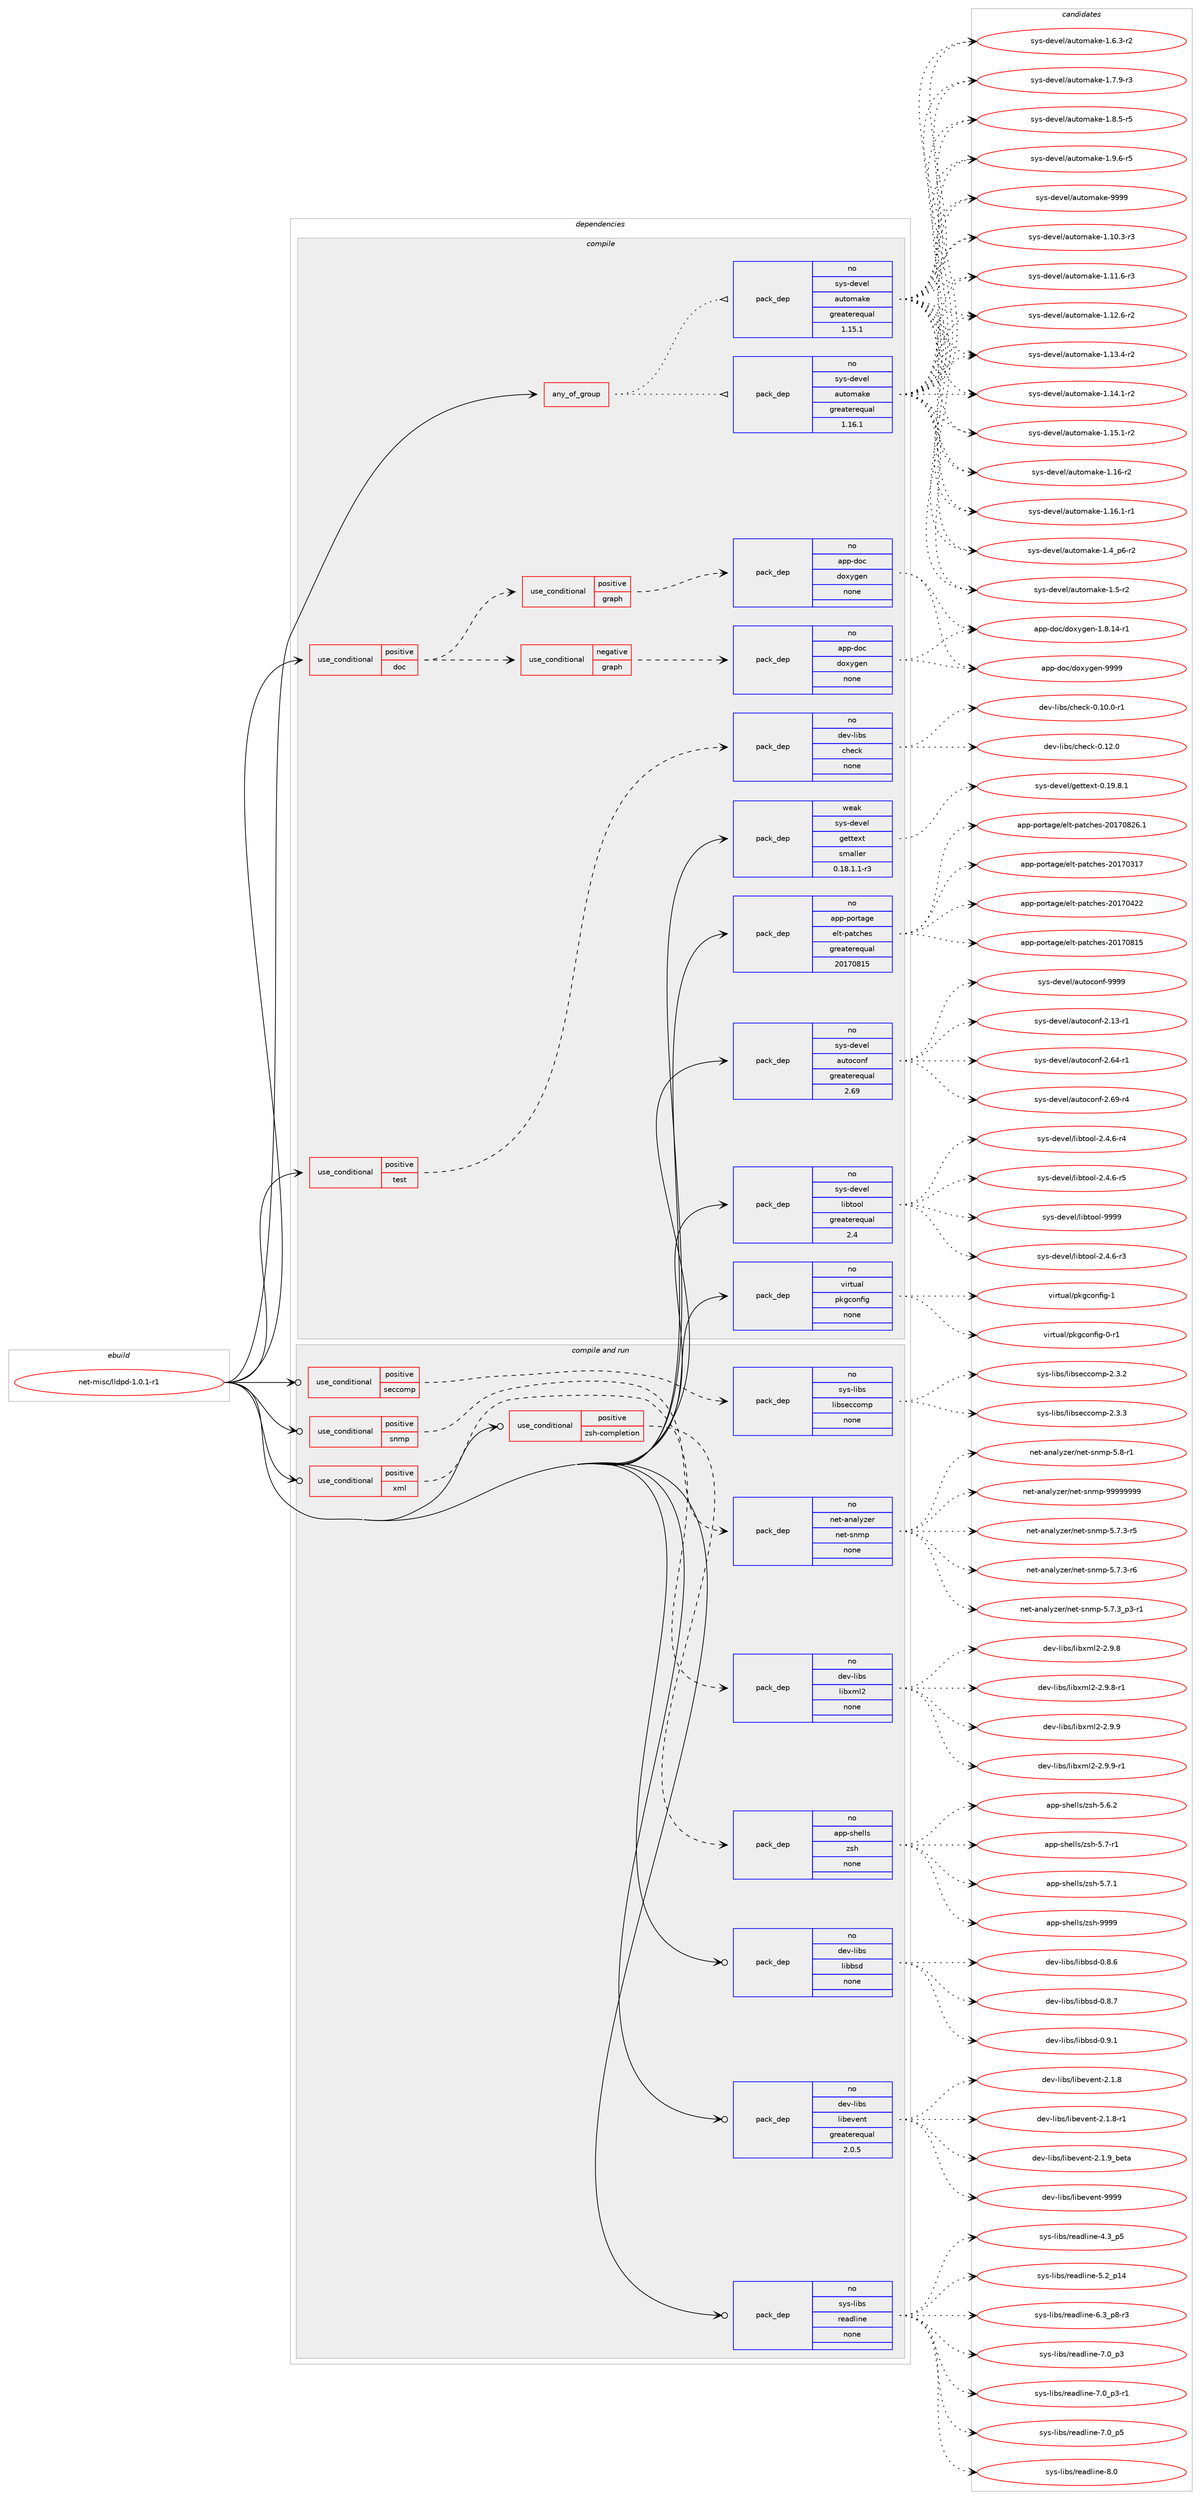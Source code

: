 digraph prolog {

# *************
# Graph options
# *************

newrank=true;
concentrate=true;
compound=true;
graph [rankdir=LR,fontname=Helvetica,fontsize=10,ranksep=1.5];#, ranksep=2.5, nodesep=0.2];
edge  [arrowhead=vee];
node  [fontname=Helvetica,fontsize=10];

# **********
# The ebuild
# **********

subgraph cluster_leftcol {
color=gray;
rank=same;
label=<<i>ebuild</i>>;
id [label="net-misc/lldpd-1.0.1-r1", color=red, width=4, href="../net-misc/lldpd-1.0.1-r1.svg"];
}

# ****************
# The dependencies
# ****************

subgraph cluster_midcol {
color=gray;
label=<<i>dependencies</i>>;
subgraph cluster_compile {
fillcolor="#eeeeee";
style=filled;
label=<<i>compile</i>>;
subgraph any26348 {
dependency1668918 [label=<<TABLE BORDER="0" CELLBORDER="1" CELLSPACING="0" CELLPADDING="4"><TR><TD CELLPADDING="10">any_of_group</TD></TR></TABLE>>, shape=none, color=red];subgraph pack1193195 {
dependency1668919 [label=<<TABLE BORDER="0" CELLBORDER="1" CELLSPACING="0" CELLPADDING="4" WIDTH="220"><TR><TD ROWSPAN="6" CELLPADDING="30">pack_dep</TD></TR><TR><TD WIDTH="110">no</TD></TR><TR><TD>sys-devel</TD></TR><TR><TD>automake</TD></TR><TR><TD>greaterequal</TD></TR><TR><TD>1.16.1</TD></TR></TABLE>>, shape=none, color=blue];
}
dependency1668918:e -> dependency1668919:w [weight=20,style="dotted",arrowhead="oinv"];
subgraph pack1193196 {
dependency1668920 [label=<<TABLE BORDER="0" CELLBORDER="1" CELLSPACING="0" CELLPADDING="4" WIDTH="220"><TR><TD ROWSPAN="6" CELLPADDING="30">pack_dep</TD></TR><TR><TD WIDTH="110">no</TD></TR><TR><TD>sys-devel</TD></TR><TR><TD>automake</TD></TR><TR><TD>greaterequal</TD></TR><TR><TD>1.15.1</TD></TR></TABLE>>, shape=none, color=blue];
}
dependency1668918:e -> dependency1668920:w [weight=20,style="dotted",arrowhead="oinv"];
}
id:e -> dependency1668918:w [weight=20,style="solid",arrowhead="vee"];
subgraph cond448587 {
dependency1668921 [label=<<TABLE BORDER="0" CELLBORDER="1" CELLSPACING="0" CELLPADDING="4"><TR><TD ROWSPAN="3" CELLPADDING="10">use_conditional</TD></TR><TR><TD>positive</TD></TR><TR><TD>doc</TD></TR></TABLE>>, shape=none, color=red];
subgraph cond448588 {
dependency1668922 [label=<<TABLE BORDER="0" CELLBORDER="1" CELLSPACING="0" CELLPADDING="4"><TR><TD ROWSPAN="3" CELLPADDING="10">use_conditional</TD></TR><TR><TD>positive</TD></TR><TR><TD>graph</TD></TR></TABLE>>, shape=none, color=red];
subgraph pack1193197 {
dependency1668923 [label=<<TABLE BORDER="0" CELLBORDER="1" CELLSPACING="0" CELLPADDING="4" WIDTH="220"><TR><TD ROWSPAN="6" CELLPADDING="30">pack_dep</TD></TR><TR><TD WIDTH="110">no</TD></TR><TR><TD>app-doc</TD></TR><TR><TD>doxygen</TD></TR><TR><TD>none</TD></TR><TR><TD></TD></TR></TABLE>>, shape=none, color=blue];
}
dependency1668922:e -> dependency1668923:w [weight=20,style="dashed",arrowhead="vee"];
}
dependency1668921:e -> dependency1668922:w [weight=20,style="dashed",arrowhead="vee"];
subgraph cond448589 {
dependency1668924 [label=<<TABLE BORDER="0" CELLBORDER="1" CELLSPACING="0" CELLPADDING="4"><TR><TD ROWSPAN="3" CELLPADDING="10">use_conditional</TD></TR><TR><TD>negative</TD></TR><TR><TD>graph</TD></TR></TABLE>>, shape=none, color=red];
subgraph pack1193198 {
dependency1668925 [label=<<TABLE BORDER="0" CELLBORDER="1" CELLSPACING="0" CELLPADDING="4" WIDTH="220"><TR><TD ROWSPAN="6" CELLPADDING="30">pack_dep</TD></TR><TR><TD WIDTH="110">no</TD></TR><TR><TD>app-doc</TD></TR><TR><TD>doxygen</TD></TR><TR><TD>none</TD></TR><TR><TD></TD></TR></TABLE>>, shape=none, color=blue];
}
dependency1668924:e -> dependency1668925:w [weight=20,style="dashed",arrowhead="vee"];
}
dependency1668921:e -> dependency1668924:w [weight=20,style="dashed",arrowhead="vee"];
}
id:e -> dependency1668921:w [weight=20,style="solid",arrowhead="vee"];
subgraph cond448590 {
dependency1668926 [label=<<TABLE BORDER="0" CELLBORDER="1" CELLSPACING="0" CELLPADDING="4"><TR><TD ROWSPAN="3" CELLPADDING="10">use_conditional</TD></TR><TR><TD>positive</TD></TR><TR><TD>test</TD></TR></TABLE>>, shape=none, color=red];
subgraph pack1193199 {
dependency1668927 [label=<<TABLE BORDER="0" CELLBORDER="1" CELLSPACING="0" CELLPADDING="4" WIDTH="220"><TR><TD ROWSPAN="6" CELLPADDING="30">pack_dep</TD></TR><TR><TD WIDTH="110">no</TD></TR><TR><TD>dev-libs</TD></TR><TR><TD>check</TD></TR><TR><TD>none</TD></TR><TR><TD></TD></TR></TABLE>>, shape=none, color=blue];
}
dependency1668926:e -> dependency1668927:w [weight=20,style="dashed",arrowhead="vee"];
}
id:e -> dependency1668926:w [weight=20,style="solid",arrowhead="vee"];
subgraph pack1193200 {
dependency1668928 [label=<<TABLE BORDER="0" CELLBORDER="1" CELLSPACING="0" CELLPADDING="4" WIDTH="220"><TR><TD ROWSPAN="6" CELLPADDING="30">pack_dep</TD></TR><TR><TD WIDTH="110">no</TD></TR><TR><TD>app-portage</TD></TR><TR><TD>elt-patches</TD></TR><TR><TD>greaterequal</TD></TR><TR><TD>20170815</TD></TR></TABLE>>, shape=none, color=blue];
}
id:e -> dependency1668928:w [weight=20,style="solid",arrowhead="vee"];
subgraph pack1193201 {
dependency1668929 [label=<<TABLE BORDER="0" CELLBORDER="1" CELLSPACING="0" CELLPADDING="4" WIDTH="220"><TR><TD ROWSPAN="6" CELLPADDING="30">pack_dep</TD></TR><TR><TD WIDTH="110">no</TD></TR><TR><TD>sys-devel</TD></TR><TR><TD>autoconf</TD></TR><TR><TD>greaterequal</TD></TR><TR><TD>2.69</TD></TR></TABLE>>, shape=none, color=blue];
}
id:e -> dependency1668929:w [weight=20,style="solid",arrowhead="vee"];
subgraph pack1193202 {
dependency1668930 [label=<<TABLE BORDER="0" CELLBORDER="1" CELLSPACING="0" CELLPADDING="4" WIDTH="220"><TR><TD ROWSPAN="6" CELLPADDING="30">pack_dep</TD></TR><TR><TD WIDTH="110">no</TD></TR><TR><TD>sys-devel</TD></TR><TR><TD>libtool</TD></TR><TR><TD>greaterequal</TD></TR><TR><TD>2.4</TD></TR></TABLE>>, shape=none, color=blue];
}
id:e -> dependency1668930:w [weight=20,style="solid",arrowhead="vee"];
subgraph pack1193203 {
dependency1668931 [label=<<TABLE BORDER="0" CELLBORDER="1" CELLSPACING="0" CELLPADDING="4" WIDTH="220"><TR><TD ROWSPAN="6" CELLPADDING="30">pack_dep</TD></TR><TR><TD WIDTH="110">no</TD></TR><TR><TD>virtual</TD></TR><TR><TD>pkgconfig</TD></TR><TR><TD>none</TD></TR><TR><TD></TD></TR></TABLE>>, shape=none, color=blue];
}
id:e -> dependency1668931:w [weight=20,style="solid",arrowhead="vee"];
subgraph pack1193204 {
dependency1668932 [label=<<TABLE BORDER="0" CELLBORDER="1" CELLSPACING="0" CELLPADDING="4" WIDTH="220"><TR><TD ROWSPAN="6" CELLPADDING="30">pack_dep</TD></TR><TR><TD WIDTH="110">weak</TD></TR><TR><TD>sys-devel</TD></TR><TR><TD>gettext</TD></TR><TR><TD>smaller</TD></TR><TR><TD>0.18.1.1-r3</TD></TR></TABLE>>, shape=none, color=blue];
}
id:e -> dependency1668932:w [weight=20,style="solid",arrowhead="vee"];
}
subgraph cluster_compileandrun {
fillcolor="#eeeeee";
style=filled;
label=<<i>compile and run</i>>;
subgraph cond448591 {
dependency1668933 [label=<<TABLE BORDER="0" CELLBORDER="1" CELLSPACING="0" CELLPADDING="4"><TR><TD ROWSPAN="3" CELLPADDING="10">use_conditional</TD></TR><TR><TD>positive</TD></TR><TR><TD>seccomp</TD></TR></TABLE>>, shape=none, color=red];
subgraph pack1193205 {
dependency1668934 [label=<<TABLE BORDER="0" CELLBORDER="1" CELLSPACING="0" CELLPADDING="4" WIDTH="220"><TR><TD ROWSPAN="6" CELLPADDING="30">pack_dep</TD></TR><TR><TD WIDTH="110">no</TD></TR><TR><TD>sys-libs</TD></TR><TR><TD>libseccomp</TD></TR><TR><TD>none</TD></TR><TR><TD></TD></TR></TABLE>>, shape=none, color=blue];
}
dependency1668933:e -> dependency1668934:w [weight=20,style="dashed",arrowhead="vee"];
}
id:e -> dependency1668933:w [weight=20,style="solid",arrowhead="odotvee"];
subgraph cond448592 {
dependency1668935 [label=<<TABLE BORDER="0" CELLBORDER="1" CELLSPACING="0" CELLPADDING="4"><TR><TD ROWSPAN="3" CELLPADDING="10">use_conditional</TD></TR><TR><TD>positive</TD></TR><TR><TD>snmp</TD></TR></TABLE>>, shape=none, color=red];
subgraph pack1193206 {
dependency1668936 [label=<<TABLE BORDER="0" CELLBORDER="1" CELLSPACING="0" CELLPADDING="4" WIDTH="220"><TR><TD ROWSPAN="6" CELLPADDING="30">pack_dep</TD></TR><TR><TD WIDTH="110">no</TD></TR><TR><TD>net-analyzer</TD></TR><TR><TD>net-snmp</TD></TR><TR><TD>none</TD></TR><TR><TD></TD></TR></TABLE>>, shape=none, color=blue];
}
dependency1668935:e -> dependency1668936:w [weight=20,style="dashed",arrowhead="vee"];
}
id:e -> dependency1668935:w [weight=20,style="solid",arrowhead="odotvee"];
subgraph cond448593 {
dependency1668937 [label=<<TABLE BORDER="0" CELLBORDER="1" CELLSPACING="0" CELLPADDING="4"><TR><TD ROWSPAN="3" CELLPADDING="10">use_conditional</TD></TR><TR><TD>positive</TD></TR><TR><TD>xml</TD></TR></TABLE>>, shape=none, color=red];
subgraph pack1193207 {
dependency1668938 [label=<<TABLE BORDER="0" CELLBORDER="1" CELLSPACING="0" CELLPADDING="4" WIDTH="220"><TR><TD ROWSPAN="6" CELLPADDING="30">pack_dep</TD></TR><TR><TD WIDTH="110">no</TD></TR><TR><TD>dev-libs</TD></TR><TR><TD>libxml2</TD></TR><TR><TD>none</TD></TR><TR><TD></TD></TR></TABLE>>, shape=none, color=blue];
}
dependency1668937:e -> dependency1668938:w [weight=20,style="dashed",arrowhead="vee"];
}
id:e -> dependency1668937:w [weight=20,style="solid",arrowhead="odotvee"];
subgraph cond448594 {
dependency1668939 [label=<<TABLE BORDER="0" CELLBORDER="1" CELLSPACING="0" CELLPADDING="4"><TR><TD ROWSPAN="3" CELLPADDING="10">use_conditional</TD></TR><TR><TD>positive</TD></TR><TR><TD>zsh-completion</TD></TR></TABLE>>, shape=none, color=red];
subgraph pack1193208 {
dependency1668940 [label=<<TABLE BORDER="0" CELLBORDER="1" CELLSPACING="0" CELLPADDING="4" WIDTH="220"><TR><TD ROWSPAN="6" CELLPADDING="30">pack_dep</TD></TR><TR><TD WIDTH="110">no</TD></TR><TR><TD>app-shells</TD></TR><TR><TD>zsh</TD></TR><TR><TD>none</TD></TR><TR><TD></TD></TR></TABLE>>, shape=none, color=blue];
}
dependency1668939:e -> dependency1668940:w [weight=20,style="dashed",arrowhead="vee"];
}
id:e -> dependency1668939:w [weight=20,style="solid",arrowhead="odotvee"];
subgraph pack1193209 {
dependency1668941 [label=<<TABLE BORDER="0" CELLBORDER="1" CELLSPACING="0" CELLPADDING="4" WIDTH="220"><TR><TD ROWSPAN="6" CELLPADDING="30">pack_dep</TD></TR><TR><TD WIDTH="110">no</TD></TR><TR><TD>dev-libs</TD></TR><TR><TD>libbsd</TD></TR><TR><TD>none</TD></TR><TR><TD></TD></TR></TABLE>>, shape=none, color=blue];
}
id:e -> dependency1668941:w [weight=20,style="solid",arrowhead="odotvee"];
subgraph pack1193210 {
dependency1668942 [label=<<TABLE BORDER="0" CELLBORDER="1" CELLSPACING="0" CELLPADDING="4" WIDTH="220"><TR><TD ROWSPAN="6" CELLPADDING="30">pack_dep</TD></TR><TR><TD WIDTH="110">no</TD></TR><TR><TD>dev-libs</TD></TR><TR><TD>libevent</TD></TR><TR><TD>greaterequal</TD></TR><TR><TD>2.0.5</TD></TR></TABLE>>, shape=none, color=blue];
}
id:e -> dependency1668942:w [weight=20,style="solid",arrowhead="odotvee"];
subgraph pack1193211 {
dependency1668943 [label=<<TABLE BORDER="0" CELLBORDER="1" CELLSPACING="0" CELLPADDING="4" WIDTH="220"><TR><TD ROWSPAN="6" CELLPADDING="30">pack_dep</TD></TR><TR><TD WIDTH="110">no</TD></TR><TR><TD>sys-libs</TD></TR><TR><TD>readline</TD></TR><TR><TD>none</TD></TR><TR><TD></TD></TR></TABLE>>, shape=none, color=blue];
}
id:e -> dependency1668943:w [weight=20,style="solid",arrowhead="odotvee"];
}
subgraph cluster_run {
fillcolor="#eeeeee";
style=filled;
label=<<i>run</i>>;
}
}

# **************
# The candidates
# **************

subgraph cluster_choices {
rank=same;
color=gray;
label=<<i>candidates</i>>;

subgraph choice1193195 {
color=black;
nodesep=1;
choice11512111545100101118101108479711711611110997107101454946494846514511451 [label="sys-devel/automake-1.10.3-r3", color=red, width=4,href="../sys-devel/automake-1.10.3-r3.svg"];
choice11512111545100101118101108479711711611110997107101454946494946544511451 [label="sys-devel/automake-1.11.6-r3", color=red, width=4,href="../sys-devel/automake-1.11.6-r3.svg"];
choice11512111545100101118101108479711711611110997107101454946495046544511450 [label="sys-devel/automake-1.12.6-r2", color=red, width=4,href="../sys-devel/automake-1.12.6-r2.svg"];
choice11512111545100101118101108479711711611110997107101454946495146524511450 [label="sys-devel/automake-1.13.4-r2", color=red, width=4,href="../sys-devel/automake-1.13.4-r2.svg"];
choice11512111545100101118101108479711711611110997107101454946495246494511450 [label="sys-devel/automake-1.14.1-r2", color=red, width=4,href="../sys-devel/automake-1.14.1-r2.svg"];
choice11512111545100101118101108479711711611110997107101454946495346494511450 [label="sys-devel/automake-1.15.1-r2", color=red, width=4,href="../sys-devel/automake-1.15.1-r2.svg"];
choice1151211154510010111810110847971171161111099710710145494649544511450 [label="sys-devel/automake-1.16-r2", color=red, width=4,href="../sys-devel/automake-1.16-r2.svg"];
choice11512111545100101118101108479711711611110997107101454946495446494511449 [label="sys-devel/automake-1.16.1-r1", color=red, width=4,href="../sys-devel/automake-1.16.1-r1.svg"];
choice115121115451001011181011084797117116111109971071014549465295112544511450 [label="sys-devel/automake-1.4_p6-r2", color=red, width=4,href="../sys-devel/automake-1.4_p6-r2.svg"];
choice11512111545100101118101108479711711611110997107101454946534511450 [label="sys-devel/automake-1.5-r2", color=red, width=4,href="../sys-devel/automake-1.5-r2.svg"];
choice115121115451001011181011084797117116111109971071014549465446514511450 [label="sys-devel/automake-1.6.3-r2", color=red, width=4,href="../sys-devel/automake-1.6.3-r2.svg"];
choice115121115451001011181011084797117116111109971071014549465546574511451 [label="sys-devel/automake-1.7.9-r3", color=red, width=4,href="../sys-devel/automake-1.7.9-r3.svg"];
choice115121115451001011181011084797117116111109971071014549465646534511453 [label="sys-devel/automake-1.8.5-r5", color=red, width=4,href="../sys-devel/automake-1.8.5-r5.svg"];
choice115121115451001011181011084797117116111109971071014549465746544511453 [label="sys-devel/automake-1.9.6-r5", color=red, width=4,href="../sys-devel/automake-1.9.6-r5.svg"];
choice115121115451001011181011084797117116111109971071014557575757 [label="sys-devel/automake-9999", color=red, width=4,href="../sys-devel/automake-9999.svg"];
dependency1668919:e -> choice11512111545100101118101108479711711611110997107101454946494846514511451:w [style=dotted,weight="100"];
dependency1668919:e -> choice11512111545100101118101108479711711611110997107101454946494946544511451:w [style=dotted,weight="100"];
dependency1668919:e -> choice11512111545100101118101108479711711611110997107101454946495046544511450:w [style=dotted,weight="100"];
dependency1668919:e -> choice11512111545100101118101108479711711611110997107101454946495146524511450:w [style=dotted,weight="100"];
dependency1668919:e -> choice11512111545100101118101108479711711611110997107101454946495246494511450:w [style=dotted,weight="100"];
dependency1668919:e -> choice11512111545100101118101108479711711611110997107101454946495346494511450:w [style=dotted,weight="100"];
dependency1668919:e -> choice1151211154510010111810110847971171161111099710710145494649544511450:w [style=dotted,weight="100"];
dependency1668919:e -> choice11512111545100101118101108479711711611110997107101454946495446494511449:w [style=dotted,weight="100"];
dependency1668919:e -> choice115121115451001011181011084797117116111109971071014549465295112544511450:w [style=dotted,weight="100"];
dependency1668919:e -> choice11512111545100101118101108479711711611110997107101454946534511450:w [style=dotted,weight="100"];
dependency1668919:e -> choice115121115451001011181011084797117116111109971071014549465446514511450:w [style=dotted,weight="100"];
dependency1668919:e -> choice115121115451001011181011084797117116111109971071014549465546574511451:w [style=dotted,weight="100"];
dependency1668919:e -> choice115121115451001011181011084797117116111109971071014549465646534511453:w [style=dotted,weight="100"];
dependency1668919:e -> choice115121115451001011181011084797117116111109971071014549465746544511453:w [style=dotted,weight="100"];
dependency1668919:e -> choice115121115451001011181011084797117116111109971071014557575757:w [style=dotted,weight="100"];
}
subgraph choice1193196 {
color=black;
nodesep=1;
choice11512111545100101118101108479711711611110997107101454946494846514511451 [label="sys-devel/automake-1.10.3-r3", color=red, width=4,href="../sys-devel/automake-1.10.3-r3.svg"];
choice11512111545100101118101108479711711611110997107101454946494946544511451 [label="sys-devel/automake-1.11.6-r3", color=red, width=4,href="../sys-devel/automake-1.11.6-r3.svg"];
choice11512111545100101118101108479711711611110997107101454946495046544511450 [label="sys-devel/automake-1.12.6-r2", color=red, width=4,href="../sys-devel/automake-1.12.6-r2.svg"];
choice11512111545100101118101108479711711611110997107101454946495146524511450 [label="sys-devel/automake-1.13.4-r2", color=red, width=4,href="../sys-devel/automake-1.13.4-r2.svg"];
choice11512111545100101118101108479711711611110997107101454946495246494511450 [label="sys-devel/automake-1.14.1-r2", color=red, width=4,href="../sys-devel/automake-1.14.1-r2.svg"];
choice11512111545100101118101108479711711611110997107101454946495346494511450 [label="sys-devel/automake-1.15.1-r2", color=red, width=4,href="../sys-devel/automake-1.15.1-r2.svg"];
choice1151211154510010111810110847971171161111099710710145494649544511450 [label="sys-devel/automake-1.16-r2", color=red, width=4,href="../sys-devel/automake-1.16-r2.svg"];
choice11512111545100101118101108479711711611110997107101454946495446494511449 [label="sys-devel/automake-1.16.1-r1", color=red, width=4,href="../sys-devel/automake-1.16.1-r1.svg"];
choice115121115451001011181011084797117116111109971071014549465295112544511450 [label="sys-devel/automake-1.4_p6-r2", color=red, width=4,href="../sys-devel/automake-1.4_p6-r2.svg"];
choice11512111545100101118101108479711711611110997107101454946534511450 [label="sys-devel/automake-1.5-r2", color=red, width=4,href="../sys-devel/automake-1.5-r2.svg"];
choice115121115451001011181011084797117116111109971071014549465446514511450 [label="sys-devel/automake-1.6.3-r2", color=red, width=4,href="../sys-devel/automake-1.6.3-r2.svg"];
choice115121115451001011181011084797117116111109971071014549465546574511451 [label="sys-devel/automake-1.7.9-r3", color=red, width=4,href="../sys-devel/automake-1.7.9-r3.svg"];
choice115121115451001011181011084797117116111109971071014549465646534511453 [label="sys-devel/automake-1.8.5-r5", color=red, width=4,href="../sys-devel/automake-1.8.5-r5.svg"];
choice115121115451001011181011084797117116111109971071014549465746544511453 [label="sys-devel/automake-1.9.6-r5", color=red, width=4,href="../sys-devel/automake-1.9.6-r5.svg"];
choice115121115451001011181011084797117116111109971071014557575757 [label="sys-devel/automake-9999", color=red, width=4,href="../sys-devel/automake-9999.svg"];
dependency1668920:e -> choice11512111545100101118101108479711711611110997107101454946494846514511451:w [style=dotted,weight="100"];
dependency1668920:e -> choice11512111545100101118101108479711711611110997107101454946494946544511451:w [style=dotted,weight="100"];
dependency1668920:e -> choice11512111545100101118101108479711711611110997107101454946495046544511450:w [style=dotted,weight="100"];
dependency1668920:e -> choice11512111545100101118101108479711711611110997107101454946495146524511450:w [style=dotted,weight="100"];
dependency1668920:e -> choice11512111545100101118101108479711711611110997107101454946495246494511450:w [style=dotted,weight="100"];
dependency1668920:e -> choice11512111545100101118101108479711711611110997107101454946495346494511450:w [style=dotted,weight="100"];
dependency1668920:e -> choice1151211154510010111810110847971171161111099710710145494649544511450:w [style=dotted,weight="100"];
dependency1668920:e -> choice11512111545100101118101108479711711611110997107101454946495446494511449:w [style=dotted,weight="100"];
dependency1668920:e -> choice115121115451001011181011084797117116111109971071014549465295112544511450:w [style=dotted,weight="100"];
dependency1668920:e -> choice11512111545100101118101108479711711611110997107101454946534511450:w [style=dotted,weight="100"];
dependency1668920:e -> choice115121115451001011181011084797117116111109971071014549465446514511450:w [style=dotted,weight="100"];
dependency1668920:e -> choice115121115451001011181011084797117116111109971071014549465546574511451:w [style=dotted,weight="100"];
dependency1668920:e -> choice115121115451001011181011084797117116111109971071014549465646534511453:w [style=dotted,weight="100"];
dependency1668920:e -> choice115121115451001011181011084797117116111109971071014549465746544511453:w [style=dotted,weight="100"];
dependency1668920:e -> choice115121115451001011181011084797117116111109971071014557575757:w [style=dotted,weight="100"];
}
subgraph choice1193197 {
color=black;
nodesep=1;
choice97112112451001119947100111120121103101110454946564649524511449 [label="app-doc/doxygen-1.8.14-r1", color=red, width=4,href="../app-doc/doxygen-1.8.14-r1.svg"];
choice971121124510011199471001111201211031011104557575757 [label="app-doc/doxygen-9999", color=red, width=4,href="../app-doc/doxygen-9999.svg"];
dependency1668923:e -> choice97112112451001119947100111120121103101110454946564649524511449:w [style=dotted,weight="100"];
dependency1668923:e -> choice971121124510011199471001111201211031011104557575757:w [style=dotted,weight="100"];
}
subgraph choice1193198 {
color=black;
nodesep=1;
choice97112112451001119947100111120121103101110454946564649524511449 [label="app-doc/doxygen-1.8.14-r1", color=red, width=4,href="../app-doc/doxygen-1.8.14-r1.svg"];
choice971121124510011199471001111201211031011104557575757 [label="app-doc/doxygen-9999", color=red, width=4,href="../app-doc/doxygen-9999.svg"];
dependency1668925:e -> choice97112112451001119947100111120121103101110454946564649524511449:w [style=dotted,weight="100"];
dependency1668925:e -> choice971121124510011199471001111201211031011104557575757:w [style=dotted,weight="100"];
}
subgraph choice1193199 {
color=black;
nodesep=1;
choice1001011184510810598115479910410199107454846494846484511449 [label="dev-libs/check-0.10.0-r1", color=red, width=4,href="../dev-libs/check-0.10.0-r1.svg"];
choice100101118451081059811547991041019910745484649504648 [label="dev-libs/check-0.12.0", color=red, width=4,href="../dev-libs/check-0.12.0.svg"];
dependency1668927:e -> choice1001011184510810598115479910410199107454846494846484511449:w [style=dotted,weight="100"];
dependency1668927:e -> choice100101118451081059811547991041019910745484649504648:w [style=dotted,weight="100"];
}
subgraph choice1193200 {
color=black;
nodesep=1;
choice97112112451121111141169710310147101108116451129711699104101115455048495548514955 [label="app-portage/elt-patches-20170317", color=red, width=4,href="../app-portage/elt-patches-20170317.svg"];
choice97112112451121111141169710310147101108116451129711699104101115455048495548525050 [label="app-portage/elt-patches-20170422", color=red, width=4,href="../app-portage/elt-patches-20170422.svg"];
choice97112112451121111141169710310147101108116451129711699104101115455048495548564953 [label="app-portage/elt-patches-20170815", color=red, width=4,href="../app-portage/elt-patches-20170815.svg"];
choice971121124511211111411697103101471011081164511297116991041011154550484955485650544649 [label="app-portage/elt-patches-20170826.1", color=red, width=4,href="../app-portage/elt-patches-20170826.1.svg"];
dependency1668928:e -> choice97112112451121111141169710310147101108116451129711699104101115455048495548514955:w [style=dotted,weight="100"];
dependency1668928:e -> choice97112112451121111141169710310147101108116451129711699104101115455048495548525050:w [style=dotted,weight="100"];
dependency1668928:e -> choice97112112451121111141169710310147101108116451129711699104101115455048495548564953:w [style=dotted,weight="100"];
dependency1668928:e -> choice971121124511211111411697103101471011081164511297116991041011154550484955485650544649:w [style=dotted,weight="100"];
}
subgraph choice1193201 {
color=black;
nodesep=1;
choice1151211154510010111810110847971171161119911111010245504649514511449 [label="sys-devel/autoconf-2.13-r1", color=red, width=4,href="../sys-devel/autoconf-2.13-r1.svg"];
choice1151211154510010111810110847971171161119911111010245504654524511449 [label="sys-devel/autoconf-2.64-r1", color=red, width=4,href="../sys-devel/autoconf-2.64-r1.svg"];
choice1151211154510010111810110847971171161119911111010245504654574511452 [label="sys-devel/autoconf-2.69-r4", color=red, width=4,href="../sys-devel/autoconf-2.69-r4.svg"];
choice115121115451001011181011084797117116111991111101024557575757 [label="sys-devel/autoconf-9999", color=red, width=4,href="../sys-devel/autoconf-9999.svg"];
dependency1668929:e -> choice1151211154510010111810110847971171161119911111010245504649514511449:w [style=dotted,weight="100"];
dependency1668929:e -> choice1151211154510010111810110847971171161119911111010245504654524511449:w [style=dotted,weight="100"];
dependency1668929:e -> choice1151211154510010111810110847971171161119911111010245504654574511452:w [style=dotted,weight="100"];
dependency1668929:e -> choice115121115451001011181011084797117116111991111101024557575757:w [style=dotted,weight="100"];
}
subgraph choice1193202 {
color=black;
nodesep=1;
choice1151211154510010111810110847108105981161111111084550465246544511451 [label="sys-devel/libtool-2.4.6-r3", color=red, width=4,href="../sys-devel/libtool-2.4.6-r3.svg"];
choice1151211154510010111810110847108105981161111111084550465246544511452 [label="sys-devel/libtool-2.4.6-r4", color=red, width=4,href="../sys-devel/libtool-2.4.6-r4.svg"];
choice1151211154510010111810110847108105981161111111084550465246544511453 [label="sys-devel/libtool-2.4.6-r5", color=red, width=4,href="../sys-devel/libtool-2.4.6-r5.svg"];
choice1151211154510010111810110847108105981161111111084557575757 [label="sys-devel/libtool-9999", color=red, width=4,href="../sys-devel/libtool-9999.svg"];
dependency1668930:e -> choice1151211154510010111810110847108105981161111111084550465246544511451:w [style=dotted,weight="100"];
dependency1668930:e -> choice1151211154510010111810110847108105981161111111084550465246544511452:w [style=dotted,weight="100"];
dependency1668930:e -> choice1151211154510010111810110847108105981161111111084550465246544511453:w [style=dotted,weight="100"];
dependency1668930:e -> choice1151211154510010111810110847108105981161111111084557575757:w [style=dotted,weight="100"];
}
subgraph choice1193203 {
color=black;
nodesep=1;
choice11810511411611797108471121071039911111010210510345484511449 [label="virtual/pkgconfig-0-r1", color=red, width=4,href="../virtual/pkgconfig-0-r1.svg"];
choice1181051141161179710847112107103991111101021051034549 [label="virtual/pkgconfig-1", color=red, width=4,href="../virtual/pkgconfig-1.svg"];
dependency1668931:e -> choice11810511411611797108471121071039911111010210510345484511449:w [style=dotted,weight="100"];
dependency1668931:e -> choice1181051141161179710847112107103991111101021051034549:w [style=dotted,weight="100"];
}
subgraph choice1193204 {
color=black;
nodesep=1;
choice1151211154510010111810110847103101116116101120116454846495746564649 [label="sys-devel/gettext-0.19.8.1", color=red, width=4,href="../sys-devel/gettext-0.19.8.1.svg"];
dependency1668932:e -> choice1151211154510010111810110847103101116116101120116454846495746564649:w [style=dotted,weight="100"];
}
subgraph choice1193205 {
color=black;
nodesep=1;
choice115121115451081059811547108105981151019999111109112455046514650 [label="sys-libs/libseccomp-2.3.2", color=red, width=4,href="../sys-libs/libseccomp-2.3.2.svg"];
choice115121115451081059811547108105981151019999111109112455046514651 [label="sys-libs/libseccomp-2.3.3", color=red, width=4,href="../sys-libs/libseccomp-2.3.3.svg"];
dependency1668934:e -> choice115121115451081059811547108105981151019999111109112455046514650:w [style=dotted,weight="100"];
dependency1668934:e -> choice115121115451081059811547108105981151019999111109112455046514651:w [style=dotted,weight="100"];
}
subgraph choice1193206 {
color=black;
nodesep=1;
choice11010111645971109710812112210111447110101116451151101091124553465546514511453 [label="net-analyzer/net-snmp-5.7.3-r5", color=red, width=4,href="../net-analyzer/net-snmp-5.7.3-r5.svg"];
choice11010111645971109710812112210111447110101116451151101091124553465546514511454 [label="net-analyzer/net-snmp-5.7.3-r6", color=red, width=4,href="../net-analyzer/net-snmp-5.7.3-r6.svg"];
choice110101116459711097108121122101114471101011164511511010911245534655465195112514511449 [label="net-analyzer/net-snmp-5.7.3_p3-r1", color=red, width=4,href="../net-analyzer/net-snmp-5.7.3_p3-r1.svg"];
choice1101011164597110971081211221011144711010111645115110109112455346564511449 [label="net-analyzer/net-snmp-5.8-r1", color=red, width=4,href="../net-analyzer/net-snmp-5.8-r1.svg"];
choice1101011164597110971081211221011144711010111645115110109112455757575757575757 [label="net-analyzer/net-snmp-99999999", color=red, width=4,href="../net-analyzer/net-snmp-99999999.svg"];
dependency1668936:e -> choice11010111645971109710812112210111447110101116451151101091124553465546514511453:w [style=dotted,weight="100"];
dependency1668936:e -> choice11010111645971109710812112210111447110101116451151101091124553465546514511454:w [style=dotted,weight="100"];
dependency1668936:e -> choice110101116459711097108121122101114471101011164511511010911245534655465195112514511449:w [style=dotted,weight="100"];
dependency1668936:e -> choice1101011164597110971081211221011144711010111645115110109112455346564511449:w [style=dotted,weight="100"];
dependency1668936:e -> choice1101011164597110971081211221011144711010111645115110109112455757575757575757:w [style=dotted,weight="100"];
}
subgraph choice1193207 {
color=black;
nodesep=1;
choice1001011184510810598115471081059812010910850455046574656 [label="dev-libs/libxml2-2.9.8", color=red, width=4,href="../dev-libs/libxml2-2.9.8.svg"];
choice10010111845108105981154710810598120109108504550465746564511449 [label="dev-libs/libxml2-2.9.8-r1", color=red, width=4,href="../dev-libs/libxml2-2.9.8-r1.svg"];
choice1001011184510810598115471081059812010910850455046574657 [label="dev-libs/libxml2-2.9.9", color=red, width=4,href="../dev-libs/libxml2-2.9.9.svg"];
choice10010111845108105981154710810598120109108504550465746574511449 [label="dev-libs/libxml2-2.9.9-r1", color=red, width=4,href="../dev-libs/libxml2-2.9.9-r1.svg"];
dependency1668938:e -> choice1001011184510810598115471081059812010910850455046574656:w [style=dotted,weight="100"];
dependency1668938:e -> choice10010111845108105981154710810598120109108504550465746564511449:w [style=dotted,weight="100"];
dependency1668938:e -> choice1001011184510810598115471081059812010910850455046574657:w [style=dotted,weight="100"];
dependency1668938:e -> choice10010111845108105981154710810598120109108504550465746574511449:w [style=dotted,weight="100"];
}
subgraph choice1193208 {
color=black;
nodesep=1;
choice971121124511510410110810811547122115104455346544650 [label="app-shells/zsh-5.6.2", color=red, width=4,href="../app-shells/zsh-5.6.2.svg"];
choice971121124511510410110810811547122115104455346554511449 [label="app-shells/zsh-5.7-r1", color=red, width=4,href="../app-shells/zsh-5.7-r1.svg"];
choice971121124511510410110810811547122115104455346554649 [label="app-shells/zsh-5.7.1", color=red, width=4,href="../app-shells/zsh-5.7.1.svg"];
choice9711211245115104101108108115471221151044557575757 [label="app-shells/zsh-9999", color=red, width=4,href="../app-shells/zsh-9999.svg"];
dependency1668940:e -> choice971121124511510410110810811547122115104455346544650:w [style=dotted,weight="100"];
dependency1668940:e -> choice971121124511510410110810811547122115104455346554511449:w [style=dotted,weight="100"];
dependency1668940:e -> choice971121124511510410110810811547122115104455346554649:w [style=dotted,weight="100"];
dependency1668940:e -> choice9711211245115104101108108115471221151044557575757:w [style=dotted,weight="100"];
}
subgraph choice1193209 {
color=black;
nodesep=1;
choice1001011184510810598115471081059898115100454846564654 [label="dev-libs/libbsd-0.8.6", color=red, width=4,href="../dev-libs/libbsd-0.8.6.svg"];
choice1001011184510810598115471081059898115100454846564655 [label="dev-libs/libbsd-0.8.7", color=red, width=4,href="../dev-libs/libbsd-0.8.7.svg"];
choice1001011184510810598115471081059898115100454846574649 [label="dev-libs/libbsd-0.9.1", color=red, width=4,href="../dev-libs/libbsd-0.9.1.svg"];
dependency1668941:e -> choice1001011184510810598115471081059898115100454846564654:w [style=dotted,weight="100"];
dependency1668941:e -> choice1001011184510810598115471081059898115100454846564655:w [style=dotted,weight="100"];
dependency1668941:e -> choice1001011184510810598115471081059898115100454846574649:w [style=dotted,weight="100"];
}
subgraph choice1193210 {
color=black;
nodesep=1;
choice10010111845108105981154710810598101118101110116455046494656 [label="dev-libs/libevent-2.1.8", color=red, width=4,href="../dev-libs/libevent-2.1.8.svg"];
choice100101118451081059811547108105981011181011101164550464946564511449 [label="dev-libs/libevent-2.1.8-r1", color=red, width=4,href="../dev-libs/libevent-2.1.8-r1.svg"];
choice10010111845108105981154710810598101118101110116455046494657959810111697 [label="dev-libs/libevent-2.1.9_beta", color=red, width=4,href="../dev-libs/libevent-2.1.9_beta.svg"];
choice100101118451081059811547108105981011181011101164557575757 [label="dev-libs/libevent-9999", color=red, width=4,href="../dev-libs/libevent-9999.svg"];
dependency1668942:e -> choice10010111845108105981154710810598101118101110116455046494656:w [style=dotted,weight="100"];
dependency1668942:e -> choice100101118451081059811547108105981011181011101164550464946564511449:w [style=dotted,weight="100"];
dependency1668942:e -> choice10010111845108105981154710810598101118101110116455046494657959810111697:w [style=dotted,weight="100"];
dependency1668942:e -> choice100101118451081059811547108105981011181011101164557575757:w [style=dotted,weight="100"];
}
subgraph choice1193211 {
color=black;
nodesep=1;
choice11512111545108105981154711410197100108105110101455246519511253 [label="sys-libs/readline-4.3_p5", color=red, width=4,href="../sys-libs/readline-4.3_p5.svg"];
choice1151211154510810598115471141019710010810511010145534650951124952 [label="sys-libs/readline-5.2_p14", color=red, width=4,href="../sys-libs/readline-5.2_p14.svg"];
choice115121115451081059811547114101971001081051101014554465195112564511451 [label="sys-libs/readline-6.3_p8-r3", color=red, width=4,href="../sys-libs/readline-6.3_p8-r3.svg"];
choice11512111545108105981154711410197100108105110101455546489511251 [label="sys-libs/readline-7.0_p3", color=red, width=4,href="../sys-libs/readline-7.0_p3.svg"];
choice115121115451081059811547114101971001081051101014555464895112514511449 [label="sys-libs/readline-7.0_p3-r1", color=red, width=4,href="../sys-libs/readline-7.0_p3-r1.svg"];
choice11512111545108105981154711410197100108105110101455546489511253 [label="sys-libs/readline-7.0_p5", color=red, width=4,href="../sys-libs/readline-7.0_p5.svg"];
choice1151211154510810598115471141019710010810511010145564648 [label="sys-libs/readline-8.0", color=red, width=4,href="../sys-libs/readline-8.0.svg"];
dependency1668943:e -> choice11512111545108105981154711410197100108105110101455246519511253:w [style=dotted,weight="100"];
dependency1668943:e -> choice1151211154510810598115471141019710010810511010145534650951124952:w [style=dotted,weight="100"];
dependency1668943:e -> choice115121115451081059811547114101971001081051101014554465195112564511451:w [style=dotted,weight="100"];
dependency1668943:e -> choice11512111545108105981154711410197100108105110101455546489511251:w [style=dotted,weight="100"];
dependency1668943:e -> choice115121115451081059811547114101971001081051101014555464895112514511449:w [style=dotted,weight="100"];
dependency1668943:e -> choice11512111545108105981154711410197100108105110101455546489511253:w [style=dotted,weight="100"];
dependency1668943:e -> choice1151211154510810598115471141019710010810511010145564648:w [style=dotted,weight="100"];
}
}

}
